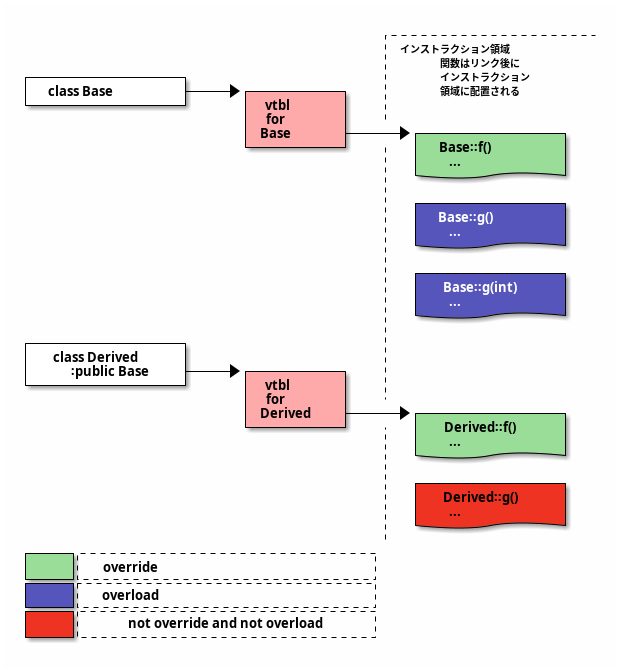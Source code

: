 @startditaa
                                    +---------------------
                                    : インストラクション領域
                                    |     関数はリンク後に
+---------------+                   |     インストラクション
|class Base     +---->+---------+   |     領域に配置される
+---------------+     |vtbl cPNK|   |                  
                      | for     |   |
                      | Base    +----->+--------------+
                      +---------+   |  |Base꞉꞉f()     |
                                    :  |  ... cGRE {d}|
                                    |  +--------------+
                                    |                  
                                    |  +--------------+
                                    |  |Base꞉꞉g()     |
                                    |  |  ... cBLU {d}|
                                    |  +--------------+
                                    |                  
                                    |  +--------------+
                                    |  |Base꞉꞉g(int)  |
                                    |  |  ... cBLU {d}|
                                    |  +--------------+
                                    |
+---------------+                   |
|class Derived  |                   |                  
|  ꞉public Base +---->+---------+   |                  
+---------------+     |vtbl cPNK|   |                  
                      | for     |   |
                      | Derived +----->+--------------+
                      +---------+   |  |Derived꞉꞉f()  |
                                    :  |  ... cGRE {d}|
                                    |  +--------------+
                                    |                  
                                    |  +--------------+
                                    |  |Derived꞉꞉g()  |
                                    |  |  ... cRED {d}|
                                    |  +--------------+
                                    |
+----+---------------------------=-+
|cGRE| override                    |
+----+---------------------------=-+
|cBLU| overload                    |
+----+---------------------------=-+
|cRED|not override and not overload|
+----+-----------------------------+
                            
@endditaa
